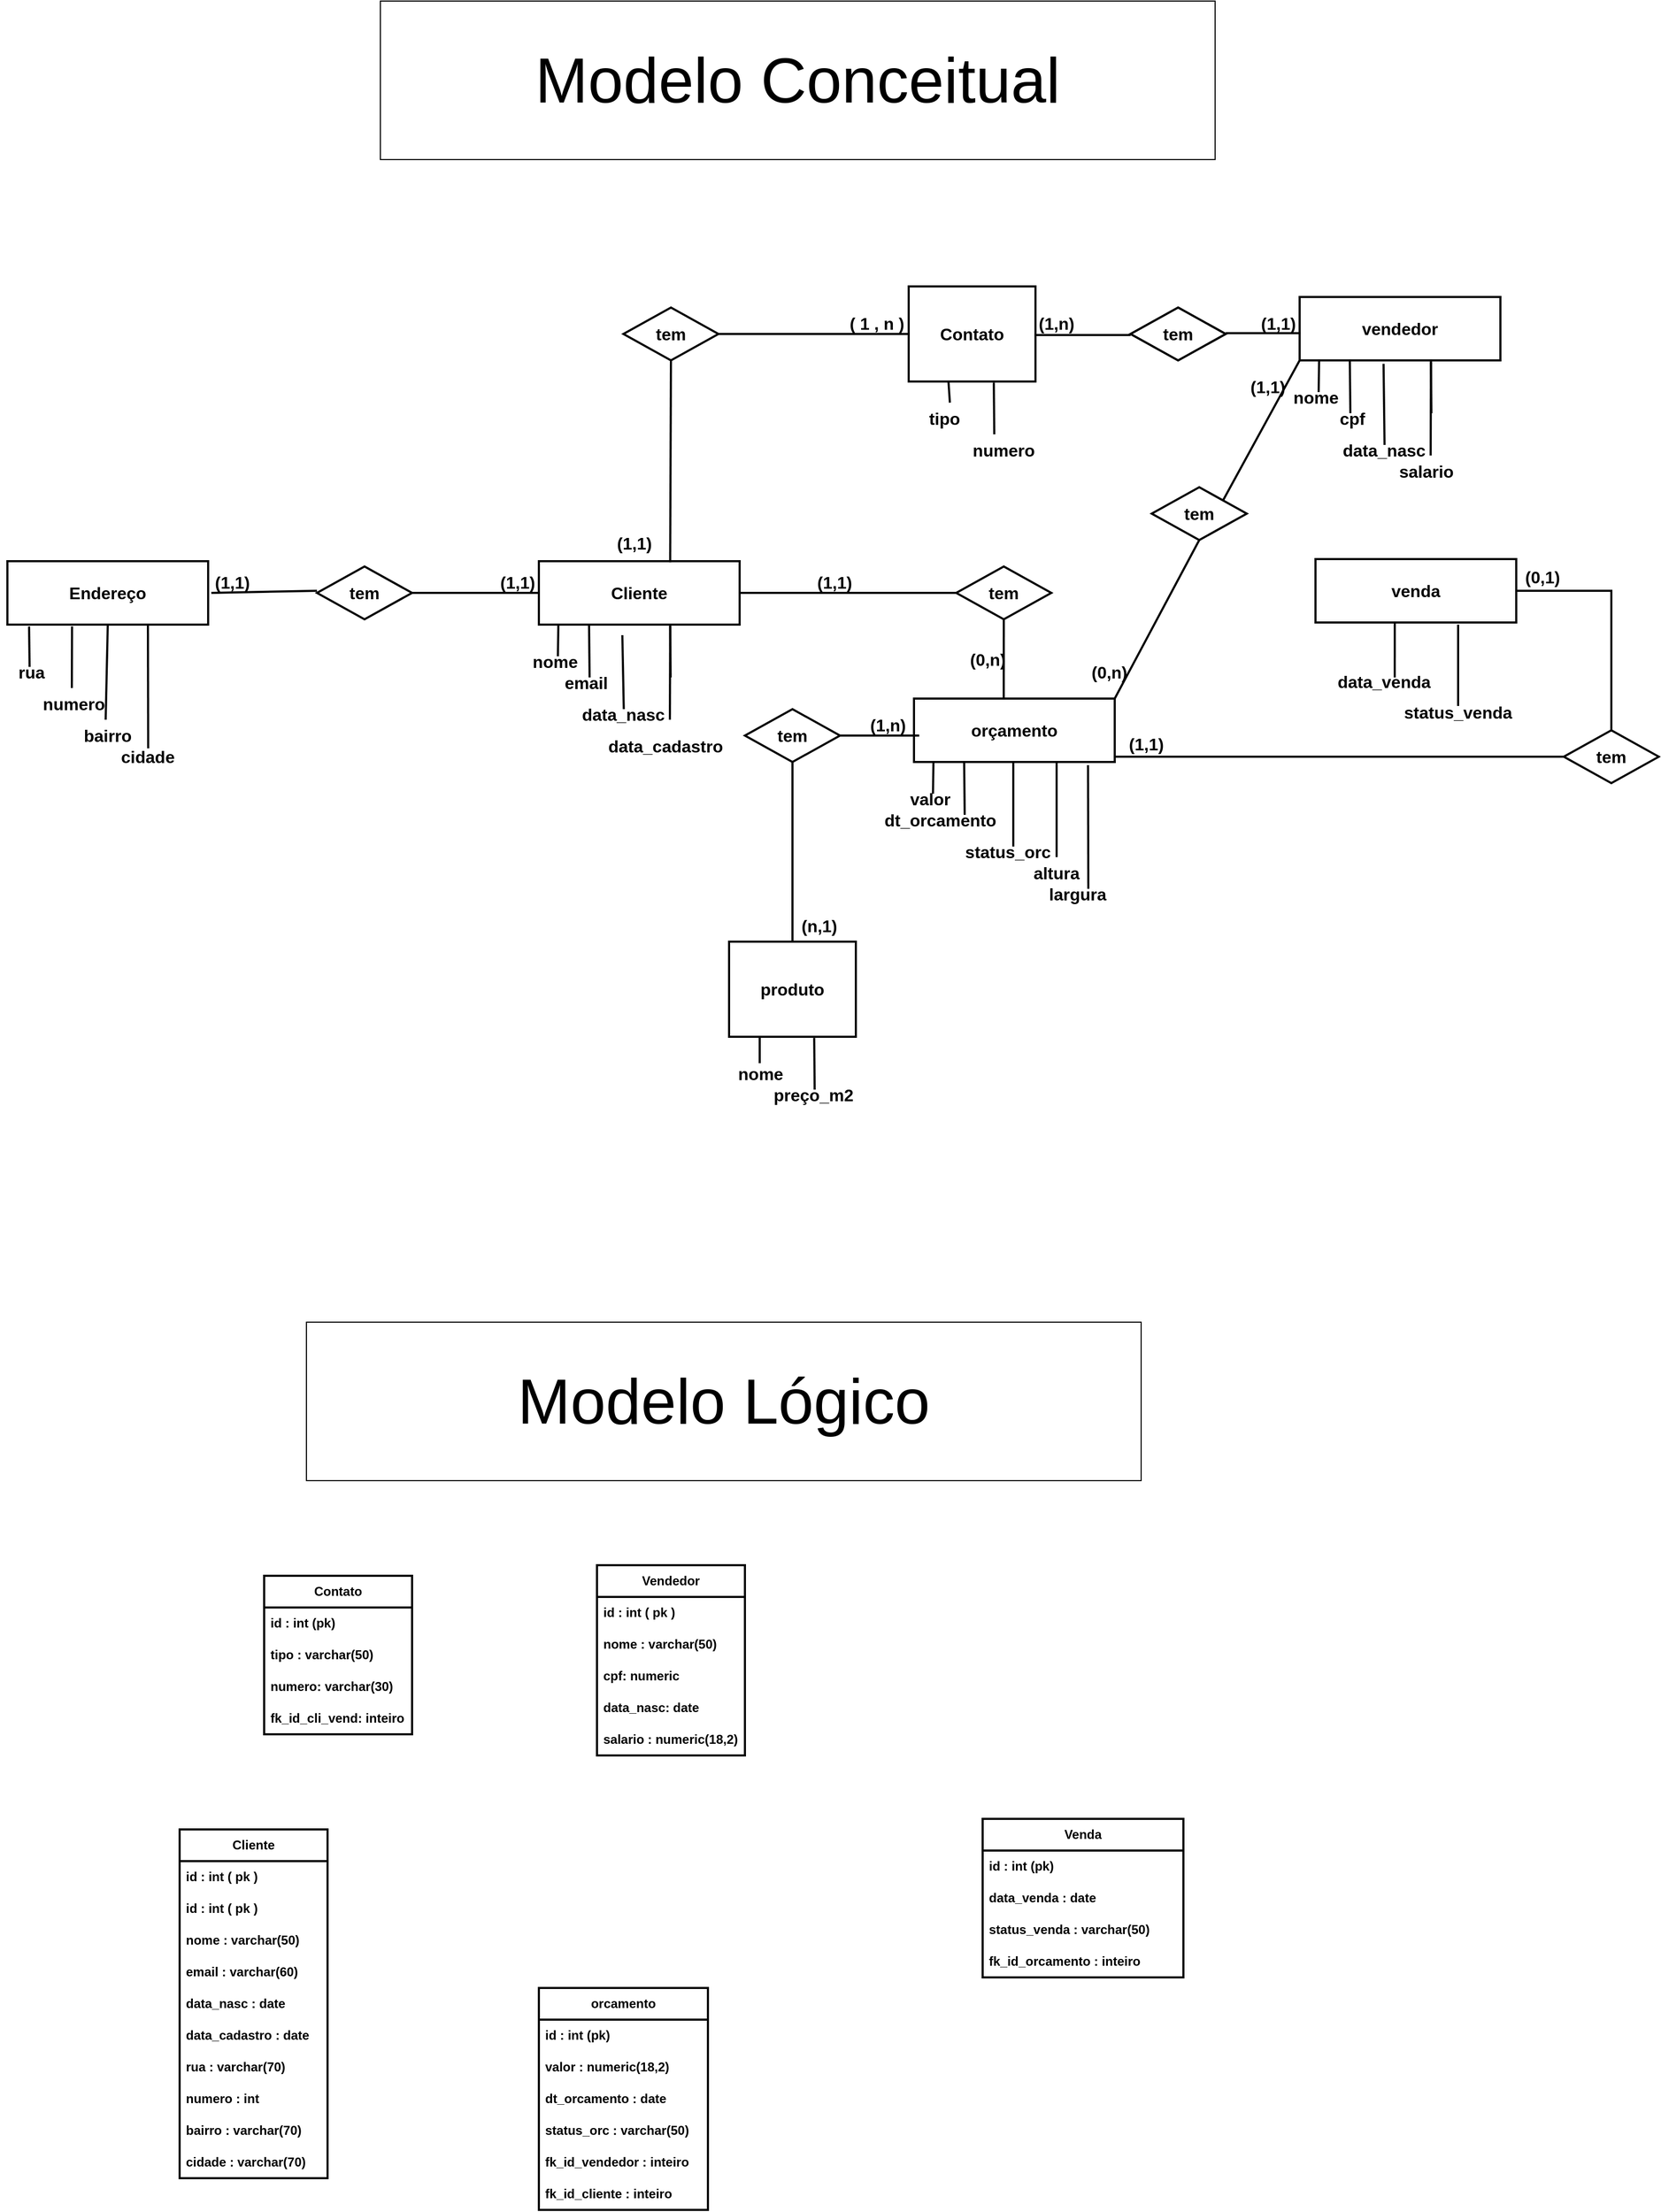 <mxfile version="24.9.2">
  <diagram name="Página-1" id="hU5ZX5LPVQsZuzWJwxls">
    <mxGraphModel dx="2200" dy="2339" grid="1" gridSize="10" guides="1" tooltips="1" connect="1" arrows="1" fold="1" page="1" pageScale="1" pageWidth="827" pageHeight="1169" math="0" shadow="0">
      <root>
        <mxCell id="0" />
        <mxCell id="1" parent="0" />
        <mxCell id="netVUuGkZEvjik__96yR-2" value="Cliente" style="rounded=0;whiteSpace=wrap;html=1;fontSize=16;strokeWidth=2;fontStyle=1" parent="1" vertex="1">
          <mxGeometry x="520" y="-600" width="190" height="60" as="geometry" />
        </mxCell>
        <mxCell id="netVUuGkZEvjik__96yR-3" value="tem" style="rhombus;whiteSpace=wrap;html=1;fontSize=16;strokeWidth=2;fontStyle=1" parent="1" vertex="1">
          <mxGeometry x="310" y="-595" width="90" height="50" as="geometry" />
        </mxCell>
        <mxCell id="netVUuGkZEvjik__96yR-4" value="" style="endArrow=none;html=1;rounded=0;exitX=0;exitY=0.5;exitDx=0;exitDy=0;entryX=1;entryY=0.5;entryDx=0;entryDy=0;fontSize=16;strokeColor=#000000;strokeWidth=2;fontStyle=1" parent="1" source="netVUuGkZEvjik__96yR-2" target="netVUuGkZEvjik__96yR-3" edge="1">
          <mxGeometry width="50" height="50" relative="1" as="geometry">
            <mxPoint x="880" y="-250" as="sourcePoint" />
            <mxPoint x="930" y="-300" as="targetPoint" />
          </mxGeometry>
        </mxCell>
        <mxCell id="netVUuGkZEvjik__96yR-5" value="Endereço" style="rounded=0;whiteSpace=wrap;html=1;fontSize=16;strokeWidth=2;fontStyle=1" parent="1" vertex="1">
          <mxGeometry x="17" y="-600" width="190" height="60" as="geometry" />
        </mxCell>
        <mxCell id="netVUuGkZEvjik__96yR-6" value="" style="endArrow=none;html=1;rounded=0;exitX=0;exitY=0.5;exitDx=0;exitDy=0;fontSize=16;strokeColor=#000000;strokeWidth=2;fontStyle=1" parent="1" edge="1">
          <mxGeometry width="50" height="50" relative="1" as="geometry">
            <mxPoint x="310" y="-572" as="sourcePoint" />
            <mxPoint x="210" y="-570" as="targetPoint" />
          </mxGeometry>
        </mxCell>
        <mxCell id="netVUuGkZEvjik__96yR-7" style="edgeStyle=orthogonalEdgeStyle;rounded=0;orthogonalLoop=1;jettySize=auto;html=1;exitX=0.5;exitY=1;exitDx=0;exitDy=0;fontSize=16;strokeWidth=2;fontStyle=1" parent="1" source="netVUuGkZEvjik__96yR-5" target="netVUuGkZEvjik__96yR-5" edge="1">
          <mxGeometry relative="1" as="geometry" />
        </mxCell>
        <mxCell id="netVUuGkZEvjik__96yR-8" value="nome" style="text;html=1;align=center;verticalAlign=middle;resizable=0;points=[];autosize=1;strokeColor=none;fillColor=none;fontSize=16;strokeWidth=2;fontStyle=1" parent="1" vertex="1">
          <mxGeometry x="505" y="-520" width="60" height="30" as="geometry" />
        </mxCell>
        <mxCell id="netVUuGkZEvjik__96yR-9" value="" style="endArrow=none;html=1;rounded=0;entryX=0.25;entryY=1;entryDx=0;entryDy=0;fontSize=16;strokeWidth=2;fontStyle=1" parent="1" target="netVUuGkZEvjik__96yR-2" edge="1">
          <mxGeometry width="50" height="50" relative="1" as="geometry">
            <mxPoint x="568" y="-490" as="sourcePoint" />
            <mxPoint x="890" y="-550" as="targetPoint" />
          </mxGeometry>
        </mxCell>
        <mxCell id="netVUuGkZEvjik__96yR-10" value="" style="endArrow=none;html=1;rounded=0;entryX=0.097;entryY=0.993;entryDx=0;entryDy=0;entryPerimeter=0;fontSize=16;strokeWidth=2;fontStyle=1" parent="1" target="netVUuGkZEvjik__96yR-2" edge="1">
          <mxGeometry width="50" height="50" relative="1" as="geometry">
            <mxPoint x="538" y="-510" as="sourcePoint" />
            <mxPoint x="890" y="-550" as="targetPoint" />
          </mxGeometry>
        </mxCell>
        <mxCell id="netVUuGkZEvjik__96yR-11" value="email&lt;span style=&quot;white-space: pre;&quot;&gt;&#x9;&lt;/span&gt;" style="text;html=1;align=center;verticalAlign=middle;whiteSpace=wrap;rounded=0;fontSize=16;strokeWidth=2;fontStyle=1" parent="1" vertex="1">
          <mxGeometry x="550" y="-500" width="60" height="30" as="geometry" />
        </mxCell>
        <mxCell id="netVUuGkZEvjik__96yR-12" value="" style="endArrow=none;html=1;rounded=0;entryX=0.423;entryY=0.993;entryDx=0;entryDy=0;entryPerimeter=0;fontSize=16;strokeWidth=2;fontStyle=1" parent="1" edge="1">
          <mxGeometry width="50" height="50" relative="1" as="geometry">
            <mxPoint x="908.989" y="-750" as="sourcePoint" />
            <mxPoint x="907.64" y="-770.0" as="targetPoint" />
          </mxGeometry>
        </mxCell>
        <mxCell id="netVUuGkZEvjik__96yR-13" value="data_nasc" style="text;html=1;align=center;verticalAlign=middle;whiteSpace=wrap;rounded=0;fontSize=16;strokeWidth=2;fontStyle=1" parent="1" vertex="1">
          <mxGeometry x="570" y="-470" width="60" height="30" as="geometry" />
        </mxCell>
        <mxCell id="netVUuGkZEvjik__96yR-14" value="" style="endArrow=none;html=1;rounded=0;entryX=0.649;entryY=1.011;entryDx=0;entryDy=0;entryPerimeter=0;fontSize=16;strokeWidth=2;fontStyle=1" parent="1" edge="1">
          <mxGeometry width="50" height="50" relative="1" as="geometry">
            <mxPoint x="951" y="-720" as="sourcePoint" />
            <mxPoint x="950.58" y="-768.92" as="targetPoint" />
          </mxGeometry>
        </mxCell>
        <mxCell id="netVUuGkZEvjik__96yR-15" value="data_cadastro" style="text;html=1;align=center;verticalAlign=middle;whiteSpace=wrap;rounded=0;fontSize=16;strokeWidth=2;fontStyle=1" parent="1" vertex="1">
          <mxGeometry x="610" y="-440" width="60" height="30" as="geometry" />
        </mxCell>
        <mxCell id="netVUuGkZEvjik__96yR-16" value="" style="endArrow=none;html=1;rounded=0;entryX=0.108;entryY=1.03;entryDx=0;entryDy=0;entryPerimeter=0;fontSize=16;strokeWidth=2;fontStyle=1" parent="1" target="netVUuGkZEvjik__96yR-5" edge="1">
          <mxGeometry width="50" height="50" relative="1" as="geometry">
            <mxPoint x="38" y="-500" as="sourcePoint" />
            <mxPoint x="-230" y="-500" as="targetPoint" />
          </mxGeometry>
        </mxCell>
        <mxCell id="netVUuGkZEvjik__96yR-17" value="rua" style="text;html=1;align=center;verticalAlign=middle;whiteSpace=wrap;rounded=0;fontSize=16;strokeWidth=2;fontStyle=1" parent="1" vertex="1">
          <mxGeometry x="10" y="-510" width="60" height="30" as="geometry" />
        </mxCell>
        <mxCell id="netVUuGkZEvjik__96yR-18" value="" style="endArrow=none;html=1;rounded=0;entryX=0.322;entryY=1.03;entryDx=0;entryDy=0;entryPerimeter=0;fontSize=16;strokeWidth=2;fontStyle=1" parent="1" target="netVUuGkZEvjik__96yR-5" edge="1">
          <mxGeometry width="50" height="50" relative="1" as="geometry">
            <mxPoint x="78" y="-480" as="sourcePoint" />
            <mxPoint x="-230" y="-500" as="targetPoint" />
          </mxGeometry>
        </mxCell>
        <mxCell id="netVUuGkZEvjik__96yR-19" value="numero" style="text;html=1;align=center;verticalAlign=middle;whiteSpace=wrap;rounded=0;fontSize=16;strokeWidth=2;fontStyle=1" parent="1" vertex="1">
          <mxGeometry x="50" y="-480" width="60" height="30" as="geometry" />
        </mxCell>
        <mxCell id="netVUuGkZEvjik__96yR-20" value="" style="endArrow=none;html=1;rounded=0;entryX=0.5;entryY=1;entryDx=0;entryDy=0;exitX=1;exitY=1;exitDx=0;exitDy=0;fontSize=16;strokeWidth=2;fontStyle=1" parent="1" source="netVUuGkZEvjik__96yR-19" target="netVUuGkZEvjik__96yR-5" edge="1">
          <mxGeometry width="50" height="50" relative="1" as="geometry">
            <mxPoint x="-280" y="-450" as="sourcePoint" />
            <mxPoint x="-230" y="-500" as="targetPoint" />
          </mxGeometry>
        </mxCell>
        <mxCell id="netVUuGkZEvjik__96yR-21" value="bairro" style="text;html=1;align=center;verticalAlign=middle;whiteSpace=wrap;rounded=0;fontSize=16;strokeWidth=2;fontStyle=1" parent="1" vertex="1">
          <mxGeometry x="82" y="-450" width="60" height="30" as="geometry" />
        </mxCell>
        <mxCell id="netVUuGkZEvjik__96yR-22" value="" style="endArrow=none;html=1;rounded=0;entryX=0.804;entryY=1.047;entryDx=0;entryDy=0;entryPerimeter=0;fontSize=16;strokeWidth=2;fontStyle=1" parent="1" edge="1">
          <mxGeometry width="50" height="50" relative="1" as="geometry">
            <mxPoint x="150.24" y="-422.82" as="sourcePoint" />
            <mxPoint x="150.0" y="-540" as="targetPoint" />
          </mxGeometry>
        </mxCell>
        <mxCell id="netVUuGkZEvjik__96yR-23" value="cidade" style="text;html=1;align=center;verticalAlign=middle;whiteSpace=wrap;rounded=0;fontSize=16;strokeWidth=2;fontStyle=1" parent="1" vertex="1">
          <mxGeometry x="120" y="-430" width="60" height="30" as="geometry" />
        </mxCell>
        <mxCell id="netVUuGkZEvjik__96yR-24" value="(1,1)" style="text;html=1;align=center;verticalAlign=middle;whiteSpace=wrap;rounded=0;fontSize=16;strokeWidth=2;fontStyle=1" parent="1" vertex="1">
          <mxGeometry x="200" y="-595" width="60" height="30" as="geometry" />
        </mxCell>
        <mxCell id="netVUuGkZEvjik__96yR-25" value="(1,1)" style="text;html=1;align=center;verticalAlign=middle;whiteSpace=wrap;rounded=0;fontSize=16;strokeWidth=2;fontStyle=1" parent="1" vertex="1">
          <mxGeometry x="470" y="-595" width="60" height="30" as="geometry" />
        </mxCell>
        <mxCell id="netVUuGkZEvjik__96yR-26" value="Contato" style="rounded=0;whiteSpace=wrap;html=1;fontSize=16;strokeWidth=2;fontStyle=1" parent="1" vertex="1">
          <mxGeometry x="870" y="-860" width="120" height="90" as="geometry" />
        </mxCell>
        <mxCell id="netVUuGkZEvjik__96yR-27" value="" style="endArrow=none;html=1;rounded=0;entryX=0;entryY=0.5;entryDx=0;entryDy=0;fontSize=16;strokeColor=#000000;strokeWidth=2;fontStyle=1" parent="1" target="netVUuGkZEvjik__96yR-26" edge="1">
          <mxGeometry width="50" height="50" relative="1" as="geometry">
            <mxPoint x="690" y="-815" as="sourcePoint" />
            <mxPoint x="890" y="-670" as="targetPoint" />
          </mxGeometry>
        </mxCell>
        <mxCell id="netVUuGkZEvjik__96yR-28" value="tem" style="rhombus;whiteSpace=wrap;html=1;fontSize=16;strokeWidth=2;fontStyle=1" parent="1" vertex="1">
          <mxGeometry x="600" y="-840" width="90" height="50" as="geometry" />
        </mxCell>
        <mxCell id="netVUuGkZEvjik__96yR-29" value="" style="endArrow=none;html=1;rounded=0;entryX=0.5;entryY=1;entryDx=0;entryDy=0;exitX=0.654;exitY=0.019;exitDx=0;exitDy=0;exitPerimeter=0;fontSize=16;strokeColor=#000000;strokeWidth=2;fontStyle=1" parent="1" source="netVUuGkZEvjik__96yR-2" target="netVUuGkZEvjik__96yR-28" edge="1">
          <mxGeometry width="50" height="50" relative="1" as="geometry">
            <mxPoint x="640" y="-610" as="sourcePoint" />
            <mxPoint x="890" y="-670" as="targetPoint" />
          </mxGeometry>
        </mxCell>
        <mxCell id="netVUuGkZEvjik__96yR-30" value="(1,1)" style="text;html=1;align=center;verticalAlign=middle;resizable=0;points=[];autosize=1;strokeColor=none;fillColor=none;fontSize=16;strokeWidth=2;fontStyle=1" parent="1" vertex="1">
          <mxGeometry x="580" y="-632" width="60" height="30" as="geometry" />
        </mxCell>
        <mxCell id="netVUuGkZEvjik__96yR-31" value="&lt;div&gt;( 1 , n )&lt;/div&gt;" style="text;html=1;align=center;verticalAlign=middle;whiteSpace=wrap;rounded=0;fontSize=16;strokeWidth=2;fontStyle=1" parent="1" vertex="1">
          <mxGeometry x="810" y="-840" width="60" height="30" as="geometry" />
        </mxCell>
        <mxCell id="netVUuGkZEvjik__96yR-32" value="" style="endArrow=none;html=1;rounded=0;fontSize=16;strokeWidth=2;fontStyle=1" parent="1" edge="1">
          <mxGeometry width="50" height="50" relative="1" as="geometry">
            <mxPoint x="600.36" y="-460" as="sourcePoint" />
            <mxPoint x="599" y="-530" as="targetPoint" />
          </mxGeometry>
        </mxCell>
        <mxCell id="netVUuGkZEvjik__96yR-33" value="" style="endArrow=none;html=1;rounded=0;entryX=0.649;entryY=1.011;entryDx=0;entryDy=0;entryPerimeter=0;fontSize=16;strokeWidth=2;fontStyle=1" parent="1" edge="1">
          <mxGeometry width="50" height="50" relative="1" as="geometry">
            <mxPoint x="644.71" y="-490" as="sourcePoint" />
            <mxPoint x="644.29" y="-538.92" as="targetPoint" />
          </mxGeometry>
        </mxCell>
        <mxCell id="netVUuGkZEvjik__96yR-34" value="" style="endArrow=none;html=1;rounded=0;entryX=0.649;entryY=1.011;entryDx=0;entryDy=0;entryPerimeter=0;fontSize=16;strokeWidth=2;fontStyle=1" parent="1" edge="1">
          <mxGeometry width="50" height="50" relative="1" as="geometry">
            <mxPoint x="644" y="-450" as="sourcePoint" />
            <mxPoint x="644.29" y="-538.92" as="targetPoint" />
          </mxGeometry>
        </mxCell>
        <mxCell id="netVUuGkZEvjik__96yR-35" value="tipo" style="text;html=1;align=center;verticalAlign=middle;whiteSpace=wrap;rounded=0;fontSize=16;strokeWidth=2;fontStyle=1" parent="1" vertex="1">
          <mxGeometry x="874" y="-750" width="60" height="30" as="geometry" />
        </mxCell>
        <mxCell id="netVUuGkZEvjik__96yR-36" value="numero" style="text;html=1;align=center;verticalAlign=middle;whiteSpace=wrap;rounded=0;fontSize=16;strokeWidth=2;fontStyle=1" parent="1" vertex="1">
          <mxGeometry x="930" y="-720" width="60" height="30" as="geometry" />
        </mxCell>
        <mxCell id="netVUuGkZEvjik__96yR-37" value="vendedor" style="rounded=0;whiteSpace=wrap;html=1;fontSize=16;strokeWidth=2;fontStyle=1" parent="1" vertex="1">
          <mxGeometry x="1240" y="-850" width="190" height="60" as="geometry" />
        </mxCell>
        <mxCell id="netVUuGkZEvjik__96yR-38" value="nome" style="text;html=1;align=center;verticalAlign=middle;resizable=0;points=[];autosize=1;strokeColor=none;fillColor=none;fontSize=16;strokeWidth=2;fontStyle=1" parent="1" vertex="1">
          <mxGeometry x="1225" y="-770" width="60" height="30" as="geometry" />
        </mxCell>
        <mxCell id="netVUuGkZEvjik__96yR-39" value="" style="endArrow=none;html=1;rounded=0;entryX=0.25;entryY=1;entryDx=0;entryDy=0;fontSize=16;strokeWidth=2;fontStyle=1" parent="1" target="netVUuGkZEvjik__96yR-37" edge="1">
          <mxGeometry width="50" height="50" relative="1" as="geometry">
            <mxPoint x="1288" y="-740" as="sourcePoint" />
            <mxPoint x="1610" y="-800" as="targetPoint" />
          </mxGeometry>
        </mxCell>
        <mxCell id="netVUuGkZEvjik__96yR-40" value="" style="endArrow=none;html=1;rounded=0;entryX=0.097;entryY=0.993;entryDx=0;entryDy=0;entryPerimeter=0;fontSize=16;strokeWidth=2;fontStyle=1" parent="1" target="netVUuGkZEvjik__96yR-37" edge="1">
          <mxGeometry width="50" height="50" relative="1" as="geometry">
            <mxPoint x="1258" y="-760" as="sourcePoint" />
            <mxPoint x="1610" y="-800" as="targetPoint" />
          </mxGeometry>
        </mxCell>
        <mxCell id="netVUuGkZEvjik__96yR-41" value="cpf" style="text;html=1;align=center;verticalAlign=middle;whiteSpace=wrap;rounded=0;fontSize=16;strokeWidth=2;fontStyle=1" parent="1" vertex="1">
          <mxGeometry x="1260" y="-750" width="60" height="30" as="geometry" />
        </mxCell>
        <mxCell id="netVUuGkZEvjik__96yR-42" value="data_nasc" style="text;html=1;align=center;verticalAlign=middle;whiteSpace=wrap;rounded=0;fontSize=16;strokeWidth=2;fontStyle=1" parent="1" vertex="1">
          <mxGeometry x="1290" y="-720" width="60" height="30" as="geometry" />
        </mxCell>
        <mxCell id="netVUuGkZEvjik__96yR-43" value="(1,1)" style="text;html=1;align=center;verticalAlign=middle;whiteSpace=wrap;rounded=0;fontSize=16;strokeWidth=2;fontStyle=1" parent="1" vertex="1">
          <mxGeometry x="1190" y="-840" width="60" height="30" as="geometry" />
        </mxCell>
        <mxCell id="netVUuGkZEvjik__96yR-44" value="" style="endArrow=none;html=1;rounded=0;entryX=0.418;entryY=1.055;entryDx=0;entryDy=0;entryPerimeter=0;fontSize=16;strokeWidth=2;fontStyle=1" parent="1" target="netVUuGkZEvjik__96yR-37" edge="1">
          <mxGeometry width="50" height="50" relative="1" as="geometry">
            <mxPoint x="1320.36" y="-710" as="sourcePoint" />
            <mxPoint x="1320" y="-740.0" as="targetPoint" />
          </mxGeometry>
        </mxCell>
        <mxCell id="netVUuGkZEvjik__96yR-45" value="" style="endArrow=none;html=1;rounded=0;entryX=0.649;entryY=1.011;entryDx=0;entryDy=0;entryPerimeter=0;fontSize=16;strokeWidth=2;fontStyle=1" parent="1" edge="1">
          <mxGeometry width="50" height="50" relative="1" as="geometry">
            <mxPoint x="1364.71" y="-740" as="sourcePoint" />
            <mxPoint x="1364.29" y="-788.92" as="targetPoint" />
          </mxGeometry>
        </mxCell>
        <mxCell id="netVUuGkZEvjik__96yR-46" value="" style="endArrow=none;html=1;rounded=0;entryX=0.649;entryY=1.011;entryDx=0;entryDy=0;entryPerimeter=0;fontSize=16;strokeWidth=2;fontStyle=1" parent="1" edge="1">
          <mxGeometry width="50" height="50" relative="1" as="geometry">
            <mxPoint x="1364" y="-700" as="sourcePoint" />
            <mxPoint x="1364.29" y="-788.92" as="targetPoint" />
          </mxGeometry>
        </mxCell>
        <mxCell id="netVUuGkZEvjik__96yR-47" value="tem" style="rhombus;whiteSpace=wrap;html=1;fontSize=16;strokeWidth=2;fontStyle=1" parent="1" vertex="1">
          <mxGeometry x="1080" y="-840" width="90" height="50" as="geometry" />
        </mxCell>
        <mxCell id="netVUuGkZEvjik__96yR-48" value="" style="endArrow=none;html=1;rounded=0;exitX=0;exitY=0.52;exitDx=0;exitDy=0;exitPerimeter=0;fontSize=16;strokeColor=#000000;strokeWidth=2;fontStyle=1" parent="1" source="netVUuGkZEvjik__96yR-47" edge="1">
          <mxGeometry width="50" height="50" relative="1" as="geometry">
            <mxPoint x="1080" y="-820" as="sourcePoint" />
            <mxPoint x="990" y="-814" as="targetPoint" />
          </mxGeometry>
        </mxCell>
        <mxCell id="netVUuGkZEvjik__96yR-49" value="" style="endArrow=none;html=1;rounded=0;exitX=0;exitY=0.52;exitDx=0;exitDy=0;exitPerimeter=0;fontSize=16;strokeColor=#000000;strokeWidth=2;fontStyle=1" parent="1" edge="1">
          <mxGeometry width="50" height="50" relative="1" as="geometry">
            <mxPoint x="1240" y="-815.71" as="sourcePoint" />
            <mxPoint x="1170" y="-815.71" as="targetPoint" />
          </mxGeometry>
        </mxCell>
        <mxCell id="netVUuGkZEvjik__96yR-50" value="tem" style="rhombus;whiteSpace=wrap;html=1;fontSize=16;strokeWidth=2;fontStyle=1" parent="1" vertex="1">
          <mxGeometry x="1080" y="-840" width="90" height="50" as="geometry" />
        </mxCell>
        <mxCell id="netVUuGkZEvjik__96yR-51" value="(1,n)" style="text;html=1;align=center;verticalAlign=middle;whiteSpace=wrap;rounded=0;fontSize=16;strokeWidth=2;fontStyle=1" parent="1" vertex="1">
          <mxGeometry x="980" y="-840" width="60" height="30" as="geometry" />
        </mxCell>
        <mxCell id="netVUuGkZEvjik__96yR-52" value="salario" style="text;html=1;align=center;verticalAlign=middle;whiteSpace=wrap;rounded=0;fontSize=16;strokeWidth=2;fontStyle=1" parent="1" vertex="1">
          <mxGeometry x="1330" y="-700" width="60" height="30" as="geometry" />
        </mxCell>
        <mxCell id="netVUuGkZEvjik__96yR-53" value="orçamento" style="rounded=0;whiteSpace=wrap;html=1;fontSize=16;strokeWidth=2;fontStyle=1" parent="1" vertex="1">
          <mxGeometry x="875" y="-470" width="190" height="60" as="geometry" />
        </mxCell>
        <mxCell id="netVUuGkZEvjik__96yR-54" value="valor" style="text;html=1;align=center;verticalAlign=middle;resizable=0;points=[];autosize=1;strokeColor=none;fillColor=none;fontSize=16;strokeWidth=2;fontStyle=1" parent="1" vertex="1">
          <mxGeometry x="860" y="-390" width="60" height="30" as="geometry" />
        </mxCell>
        <mxCell id="netVUuGkZEvjik__96yR-55" value="" style="endArrow=none;html=1;rounded=0;entryX=0.25;entryY=1;entryDx=0;entryDy=0;fontSize=16;strokeWidth=2;fontStyle=1" parent="1" target="netVUuGkZEvjik__96yR-53" edge="1">
          <mxGeometry width="50" height="50" relative="1" as="geometry">
            <mxPoint x="923" y="-360" as="sourcePoint" />
            <mxPoint x="1245" y="-420" as="targetPoint" />
          </mxGeometry>
        </mxCell>
        <mxCell id="netVUuGkZEvjik__96yR-56" value="" style="endArrow=none;html=1;rounded=0;entryX=0.097;entryY=0.993;entryDx=0;entryDy=0;entryPerimeter=0;fontSize=16;strokeWidth=2;fontStyle=1" parent="1" target="netVUuGkZEvjik__96yR-53" edge="1">
          <mxGeometry width="50" height="50" relative="1" as="geometry">
            <mxPoint x="893" y="-380" as="sourcePoint" />
            <mxPoint x="1245" y="-420" as="targetPoint" />
          </mxGeometry>
        </mxCell>
        <mxCell id="netVUuGkZEvjik__96yR-57" value="dt_orcamento" style="text;html=1;align=center;verticalAlign=middle;whiteSpace=wrap;rounded=0;fontSize=16;strokeWidth=2;fontStyle=1" parent="1" vertex="1">
          <mxGeometry x="870" y="-370" width="60" height="30" as="geometry" />
        </mxCell>
        <mxCell id="netVUuGkZEvjik__96yR-58" value="venda" style="rounded=0;whiteSpace=wrap;html=1;fontSize=16;strokeWidth=2;fontStyle=1" parent="1" vertex="1">
          <mxGeometry x="1255" y="-602" width="190" height="60" as="geometry" />
        </mxCell>
        <mxCell id="netVUuGkZEvjik__96yR-60" value="" style="endArrow=none;html=1;rounded=0;entryX=0.395;entryY=1;entryDx=0;entryDy=0;fontSize=16;entryPerimeter=0;strokeWidth=2;fontStyle=1" parent="1" target="netVUuGkZEvjik__96yR-58" edge="1">
          <mxGeometry width="50" height="50" relative="1" as="geometry">
            <mxPoint x="1330" y="-490" as="sourcePoint" />
            <mxPoint x="1625" y="-552" as="targetPoint" />
          </mxGeometry>
        </mxCell>
        <mxCell id="netVUuGkZEvjik__96yR-62" value="data_venda" style="text;html=1;align=center;verticalAlign=middle;whiteSpace=wrap;rounded=0;fontSize=16;strokeWidth=2;fontStyle=1" parent="1" vertex="1">
          <mxGeometry x="1290" y="-500" width="60" height="28" as="geometry" />
        </mxCell>
        <mxCell id="netVUuGkZEvjik__96yR-63" value="status_venda" style="text;html=1;align=center;verticalAlign=middle;whiteSpace=wrap;rounded=0;fontSize=16;strokeWidth=2;fontStyle=1" parent="1" vertex="1">
          <mxGeometry x="1360" y="-472" width="60" height="30" as="geometry" />
        </mxCell>
        <mxCell id="netVUuGkZEvjik__96yR-64" value="" style="endArrow=none;html=1;rounded=0;fontSize=16;strokeWidth=2;fontStyle=1" parent="1" edge="1">
          <mxGeometry width="50" height="50" relative="1" as="geometry">
            <mxPoint x="969" y="-330" as="sourcePoint" />
            <mxPoint x="969" y="-410" as="targetPoint" />
          </mxGeometry>
        </mxCell>
        <mxCell id="netVUuGkZEvjik__96yR-66" value="status_orc" style="text;html=1;align=center;verticalAlign=middle;whiteSpace=wrap;rounded=0;fontSize=16;strokeWidth=2;fontStyle=1" parent="1" vertex="1">
          <mxGeometry x="934" y="-340" width="60" height="30" as="geometry" />
        </mxCell>
        <mxCell id="netVUuGkZEvjik__96yR-67" value="" style="endArrow=none;html=1;rounded=0;entryX=0.418;entryY=1.055;entryDx=0;entryDy=0;entryPerimeter=0;fontSize=16;strokeWidth=2;fontStyle=1" parent="1" edge="1">
          <mxGeometry width="50" height="50" relative="1" as="geometry">
            <mxPoint x="1390" y="-463" as="sourcePoint" />
            <mxPoint x="1390" y="-540" as="targetPoint" />
          </mxGeometry>
        </mxCell>
        <mxCell id="netVUuGkZEvjik__96yR-68" value="tem" style="rhombus;whiteSpace=wrap;html=1;fontSize=16;strokeWidth=2;fontStyle=1" parent="1" vertex="1">
          <mxGeometry x="915" y="-595" width="90" height="50" as="geometry" />
        </mxCell>
        <mxCell id="netVUuGkZEvjik__96yR-69" value="" style="endArrow=none;html=1;rounded=0;exitX=1;exitY=0.5;exitDx=0;exitDy=0;entryX=0;entryY=0.5;entryDx=0;entryDy=0;strokeColor=#000000;strokeWidth=2;fontStyle=1" parent="1" source="netVUuGkZEvjik__96yR-2" target="netVUuGkZEvjik__96yR-68" edge="1">
          <mxGeometry width="50" height="50" relative="1" as="geometry">
            <mxPoint x="860" y="-480" as="sourcePoint" />
            <mxPoint x="910" y="-530" as="targetPoint" />
          </mxGeometry>
        </mxCell>
        <mxCell id="netVUuGkZEvjik__96yR-70" value="" style="endArrow=none;html=1;rounded=0;entryX=0.5;entryY=1;entryDx=0;entryDy=0;exitX=0.447;exitY=0;exitDx=0;exitDy=0;exitPerimeter=0;strokeWidth=2;fontStyle=1" parent="1" source="netVUuGkZEvjik__96yR-53" target="netVUuGkZEvjik__96yR-68" edge="1">
          <mxGeometry width="50" height="50" relative="1" as="geometry">
            <mxPoint x="960" y="-480" as="sourcePoint" />
            <mxPoint x="910" y="-530" as="targetPoint" />
          </mxGeometry>
        </mxCell>
        <mxCell id="netVUuGkZEvjik__96yR-71" value="(0,n)" style="text;html=1;align=center;verticalAlign=middle;whiteSpace=wrap;rounded=0;fontSize=16;strokeWidth=2;fontStyle=1" parent="1" vertex="1">
          <mxGeometry x="915" y="-522" width="60" height="30" as="geometry" />
        </mxCell>
        <mxCell id="netVUuGkZEvjik__96yR-72" value="(1,1)" style="text;html=1;align=center;verticalAlign=middle;whiteSpace=wrap;rounded=0;fontSize=16;strokeWidth=2;fontStyle=1" parent="1" vertex="1">
          <mxGeometry x="770" y="-595" width="60" height="30" as="geometry" />
        </mxCell>
        <mxCell id="netVUuGkZEvjik__96yR-73" value="tem" style="rhombus;whiteSpace=wrap;html=1;fontSize=16;strokeWidth=2;fontStyle=1" parent="1" vertex="1">
          <mxGeometry x="1100" y="-670" width="90" height="50" as="geometry" />
        </mxCell>
        <mxCell id="netVUuGkZEvjik__96yR-74" value="" style="endArrow=none;html=1;rounded=0;entryX=0.5;entryY=1;entryDx=0;entryDy=0;exitX=1;exitY=0;exitDx=0;exitDy=0;strokeColor=#000000;strokeWidth=2;fontStyle=1" parent="1" source="netVUuGkZEvjik__96yR-53" target="netVUuGkZEvjik__96yR-73" edge="1">
          <mxGeometry width="50" height="50" relative="1" as="geometry">
            <mxPoint x="1130" y="-430" as="sourcePoint" />
            <mxPoint x="1130" y="-500" as="targetPoint" />
          </mxGeometry>
        </mxCell>
        <mxCell id="netVUuGkZEvjik__96yR-75" value="" style="endArrow=none;html=1;rounded=0;entryX=0;entryY=1;entryDx=0;entryDy=0;exitX=1;exitY=0;exitDx=0;exitDy=0;strokeColor=#000000;strokeWidth=2;fontStyle=1" parent="1" source="netVUuGkZEvjik__96yR-73" target="netVUuGkZEvjik__96yR-37" edge="1">
          <mxGeometry width="50" height="50" relative="1" as="geometry">
            <mxPoint x="860" y="-480" as="sourcePoint" />
            <mxPoint x="910" y="-530" as="targetPoint" />
          </mxGeometry>
        </mxCell>
        <mxCell id="netVUuGkZEvjik__96yR-76" value="(0,n)" style="text;html=1;align=center;verticalAlign=middle;whiteSpace=wrap;rounded=0;fontSize=16;strokeWidth=2;fontStyle=1" parent="1" vertex="1">
          <mxGeometry x="1030" y="-510" width="60" height="30" as="geometry" />
        </mxCell>
        <mxCell id="netVUuGkZEvjik__96yR-77" value="(1,1)" style="text;html=1;align=center;verticalAlign=middle;whiteSpace=wrap;rounded=0;fontSize=16;strokeWidth=2;fontStyle=1" parent="1" vertex="1">
          <mxGeometry x="1180" y="-780" width="60" height="30" as="geometry" />
        </mxCell>
        <mxCell id="netVUuGkZEvjik__96yR-78" value="" style="endArrow=none;html=1;rounded=0;exitX=1;exitY=0;exitDx=0;exitDy=0;strokeColor=#000000;strokeWidth=2;fontStyle=1" parent="1" edge="1">
          <mxGeometry width="50" height="50" relative="1" as="geometry">
            <mxPoint x="1065" y="-415" as="sourcePoint" />
            <mxPoint x="1490" y="-415" as="targetPoint" />
          </mxGeometry>
        </mxCell>
        <mxCell id="netVUuGkZEvjik__96yR-79" value="tem" style="rhombus;whiteSpace=wrap;html=1;fontSize=16;strokeWidth=2;fontStyle=1" parent="1" vertex="1">
          <mxGeometry x="1490" y="-440" width="90" height="50" as="geometry" />
        </mxCell>
        <mxCell id="netVUuGkZEvjik__96yR-80" value="" style="endArrow=none;html=1;rounded=0;entryX=1;entryY=0.5;entryDx=0;entryDy=0;exitX=0.5;exitY=0;exitDx=0;exitDy=0;strokeColor=#000000;strokeWidth=2;fontStyle=1" parent="1" source="netVUuGkZEvjik__96yR-79" target="netVUuGkZEvjik__96yR-58" edge="1">
          <mxGeometry width="50" height="50" relative="1" as="geometry">
            <mxPoint x="1075" y="-460" as="sourcePoint" />
            <mxPoint x="1155" y="-610" as="targetPoint" />
            <Array as="points">
              <mxPoint x="1535" y="-572" />
            </Array>
          </mxGeometry>
        </mxCell>
        <mxCell id="netVUuGkZEvjik__96yR-81" value="(1,1)" style="text;html=1;align=center;verticalAlign=middle;whiteSpace=wrap;rounded=0;fontSize=16;strokeWidth=2;fontStyle=1" parent="1" vertex="1">
          <mxGeometry x="1065" y="-442" width="60" height="30" as="geometry" />
        </mxCell>
        <mxCell id="netVUuGkZEvjik__96yR-82" value="(0,1)" style="text;html=1;align=center;verticalAlign=middle;whiteSpace=wrap;rounded=0;fontSize=16;strokeWidth=2;fontStyle=1" parent="1" vertex="1">
          <mxGeometry x="1440" y="-600" width="60" height="30" as="geometry" />
        </mxCell>
        <mxCell id="netVUuGkZEvjik__96yR-94" value="Cliente" style="swimlane;fontStyle=1;childLayout=stackLayout;horizontal=1;startSize=30;horizontalStack=0;resizeParent=1;resizeParentMax=0;resizeLast=0;collapsible=1;marginBottom=0;whiteSpace=wrap;html=1;strokeWidth=2;" parent="1" vertex="1">
          <mxGeometry x="180" y="600" width="140" height="330" as="geometry" />
        </mxCell>
        <mxCell id="OcVE1X4_rPC0cB77x4OH-1" value="id : int ( pk )" style="text;strokeColor=none;fillColor=none;align=left;verticalAlign=middle;spacingLeft=4;spacingRight=4;overflow=hidden;points=[[0,0.5],[1,0.5]];portConstraint=eastwest;rotatable=0;whiteSpace=wrap;html=1;fontStyle=1;strokeWidth=2;" vertex="1" parent="netVUuGkZEvjik__96yR-94">
          <mxGeometry y="30" width="140" height="30" as="geometry" />
        </mxCell>
        <mxCell id="netVUuGkZEvjik__96yR-95" value="id : int ( pk )" style="text;strokeColor=none;fillColor=none;align=left;verticalAlign=middle;spacingLeft=4;spacingRight=4;overflow=hidden;points=[[0,0.5],[1,0.5]];portConstraint=eastwest;rotatable=0;whiteSpace=wrap;html=1;fontStyle=1;strokeWidth=2;" parent="netVUuGkZEvjik__96yR-94" vertex="1">
          <mxGeometry y="60" width="140" height="30" as="geometry" />
        </mxCell>
        <mxCell id="netVUuGkZEvjik__96yR-100" value="nome : varchar(50)" style="text;strokeColor=none;fillColor=none;align=left;verticalAlign=middle;spacingLeft=4;spacingRight=4;overflow=hidden;points=[[0,0.5],[1,0.5]];portConstraint=eastwest;rotatable=0;whiteSpace=wrap;html=1;fontStyle=1;strokeWidth=2;" parent="netVUuGkZEvjik__96yR-94" vertex="1">
          <mxGeometry y="90" width="140" height="30" as="geometry" />
        </mxCell>
        <mxCell id="netVUuGkZEvjik__96yR-96" value="email : varchar(60)&amp;nbsp;" style="text;strokeColor=none;fillColor=none;align=left;verticalAlign=middle;spacingLeft=4;spacingRight=4;overflow=hidden;points=[[0,0.5],[1,0.5]];portConstraint=eastwest;rotatable=0;whiteSpace=wrap;html=1;fontStyle=1;strokeWidth=2;" parent="netVUuGkZEvjik__96yR-94" vertex="1">
          <mxGeometry y="120" width="140" height="30" as="geometry" />
        </mxCell>
        <mxCell id="netVUuGkZEvjik__96yR-97" value="data_nasc : date" style="text;strokeColor=none;fillColor=none;align=left;verticalAlign=middle;spacingLeft=4;spacingRight=4;overflow=hidden;points=[[0,0.5],[1,0.5]];portConstraint=eastwest;rotatable=0;whiteSpace=wrap;html=1;fontStyle=1;strokeWidth=2;" parent="netVUuGkZEvjik__96yR-94" vertex="1">
          <mxGeometry y="150" width="140" height="30" as="geometry" />
        </mxCell>
        <mxCell id="netVUuGkZEvjik__96yR-98" value="data_cadastro : date" style="text;strokeColor=none;fillColor=none;align=left;verticalAlign=middle;spacingLeft=4;spacingRight=4;overflow=hidden;points=[[0,0.5],[1,0.5]];portConstraint=eastwest;rotatable=0;whiteSpace=wrap;html=1;fontStyle=1;strokeWidth=2;" parent="netVUuGkZEvjik__96yR-94" vertex="1">
          <mxGeometry y="180" width="140" height="30" as="geometry" />
        </mxCell>
        <mxCell id="netVUuGkZEvjik__96yR-101" value="rua : varchar(70)" style="text;strokeColor=none;fillColor=none;align=left;verticalAlign=middle;spacingLeft=4;spacingRight=4;overflow=hidden;points=[[0,0.5],[1,0.5]];portConstraint=eastwest;rotatable=0;whiteSpace=wrap;html=1;fontStyle=1;strokeWidth=2;" parent="netVUuGkZEvjik__96yR-94" vertex="1">
          <mxGeometry y="210" width="140" height="30" as="geometry" />
        </mxCell>
        <mxCell id="netVUuGkZEvjik__96yR-102" value="numero : int&amp;nbsp;" style="text;strokeColor=none;fillColor=none;align=left;verticalAlign=middle;spacingLeft=4;spacingRight=4;overflow=hidden;points=[[0,0.5],[1,0.5]];portConstraint=eastwest;rotatable=0;whiteSpace=wrap;html=1;fontStyle=1;strokeWidth=2;" parent="netVUuGkZEvjik__96yR-94" vertex="1">
          <mxGeometry y="240" width="140" height="30" as="geometry" />
        </mxCell>
        <mxCell id="netVUuGkZEvjik__96yR-104" value="bairro : varchar(70)" style="text;strokeColor=none;fillColor=none;align=left;verticalAlign=middle;spacingLeft=4;spacingRight=4;overflow=hidden;points=[[0,0.5],[1,0.5]];portConstraint=eastwest;rotatable=0;whiteSpace=wrap;html=1;fontStyle=1;strokeWidth=2;" parent="netVUuGkZEvjik__96yR-94" vertex="1">
          <mxGeometry y="270" width="140" height="30" as="geometry" />
        </mxCell>
        <mxCell id="netVUuGkZEvjik__96yR-105" value="cidade : varchar(70)" style="text;strokeColor=none;fillColor=none;align=left;verticalAlign=middle;spacingLeft=4;spacingRight=4;overflow=hidden;points=[[0,0.5],[1,0.5]];portConstraint=eastwest;rotatable=0;whiteSpace=wrap;html=1;fontStyle=1;strokeWidth=2;" parent="netVUuGkZEvjik__96yR-94" vertex="1">
          <mxGeometry y="300" width="140" height="30" as="geometry" />
        </mxCell>
        <mxCell id="netVUuGkZEvjik__96yR-106" value="Vendedor" style="swimlane;fontStyle=1;childLayout=stackLayout;horizontal=1;startSize=30;horizontalStack=0;resizeParent=1;resizeParentMax=0;resizeLast=0;collapsible=1;marginBottom=0;whiteSpace=wrap;html=1;strokeWidth=2;" parent="1" vertex="1">
          <mxGeometry x="575" y="350" width="140" height="180" as="geometry" />
        </mxCell>
        <mxCell id="netVUuGkZEvjik__96yR-107" value="id : int ( pk )&amp;nbsp;" style="text;strokeColor=none;fillColor=none;align=left;verticalAlign=middle;spacingLeft=4;spacingRight=4;overflow=hidden;points=[[0,0.5],[1,0.5]];portConstraint=eastwest;rotatable=0;whiteSpace=wrap;html=1;fontStyle=1;strokeWidth=2;" parent="netVUuGkZEvjik__96yR-106" vertex="1">
          <mxGeometry y="30" width="140" height="30" as="geometry" />
        </mxCell>
        <mxCell id="netVUuGkZEvjik__96yR-108" value="nome : varchar(50)" style="text;strokeColor=none;fillColor=none;align=left;verticalAlign=middle;spacingLeft=4;spacingRight=4;overflow=hidden;points=[[0,0.5],[1,0.5]];portConstraint=eastwest;rotatable=0;whiteSpace=wrap;html=1;fontStyle=1;strokeWidth=2;" parent="netVUuGkZEvjik__96yR-106" vertex="1">
          <mxGeometry y="60" width="140" height="30" as="geometry" />
        </mxCell>
        <mxCell id="netVUuGkZEvjik__96yR-109" value="cpf: numeric" style="text;strokeColor=none;fillColor=none;align=left;verticalAlign=middle;spacingLeft=4;spacingRight=4;overflow=hidden;points=[[0,0.5],[1,0.5]];portConstraint=eastwest;rotatable=0;whiteSpace=wrap;html=1;fontStyle=1;strokeWidth=2;" parent="netVUuGkZEvjik__96yR-106" vertex="1">
          <mxGeometry y="90" width="140" height="30" as="geometry" />
        </mxCell>
        <mxCell id="netVUuGkZEvjik__96yR-112" value="data_nasc: date" style="text;strokeColor=none;fillColor=none;align=left;verticalAlign=middle;spacingLeft=4;spacingRight=4;overflow=hidden;points=[[0,0.5],[1,0.5]];portConstraint=eastwest;rotatable=0;whiteSpace=wrap;html=1;fontStyle=1;strokeWidth=2;" parent="netVUuGkZEvjik__96yR-106" vertex="1">
          <mxGeometry y="120" width="140" height="30" as="geometry" />
        </mxCell>
        <mxCell id="netVUuGkZEvjik__96yR-113" value="salario : numeric(18,2)" style="text;strokeColor=none;fillColor=none;align=left;verticalAlign=middle;spacingLeft=4;spacingRight=4;overflow=hidden;points=[[0,0.5],[1,0.5]];portConstraint=eastwest;rotatable=0;whiteSpace=wrap;html=1;fontStyle=1;strokeWidth=2;" parent="netVUuGkZEvjik__96yR-106" vertex="1">
          <mxGeometry y="150" width="140" height="30" as="geometry" />
        </mxCell>
        <mxCell id="netVUuGkZEvjik__96yR-114" value="Contato" style="swimlane;fontStyle=1;childLayout=stackLayout;horizontal=1;startSize=30;horizontalStack=0;resizeParent=1;resizeParentMax=0;resizeLast=0;collapsible=1;marginBottom=0;whiteSpace=wrap;html=1;strokeWidth=2;" parent="1" vertex="1">
          <mxGeometry x="260" y="360" width="140" height="150" as="geometry" />
        </mxCell>
        <mxCell id="netVUuGkZEvjik__96yR-128" value="id : int (pk)" style="text;strokeColor=none;fillColor=none;align=left;verticalAlign=middle;spacingLeft=4;spacingRight=4;overflow=hidden;points=[[0,0.5],[1,0.5]];portConstraint=eastwest;rotatable=0;whiteSpace=wrap;html=1;fontStyle=1;strokeWidth=2;" parent="netVUuGkZEvjik__96yR-114" vertex="1">
          <mxGeometry y="30" width="140" height="30" as="geometry" />
        </mxCell>
        <mxCell id="netVUuGkZEvjik__96yR-115" value="tipo : varchar(50)" style="text;strokeColor=none;fillColor=none;align=left;verticalAlign=middle;spacingLeft=4;spacingRight=4;overflow=hidden;points=[[0,0.5],[1,0.5]];portConstraint=eastwest;rotatable=0;whiteSpace=wrap;html=1;fontStyle=1;strokeWidth=2;" parent="netVUuGkZEvjik__96yR-114" vertex="1">
          <mxGeometry y="60" width="140" height="30" as="geometry" />
        </mxCell>
        <mxCell id="netVUuGkZEvjik__96yR-116" value="numero: varchar(30)" style="text;strokeColor=none;fillColor=none;align=left;verticalAlign=middle;spacingLeft=4;spacingRight=4;overflow=hidden;points=[[0,0.5],[1,0.5]];portConstraint=eastwest;rotatable=0;whiteSpace=wrap;html=1;fontStyle=1;strokeWidth=2;" parent="netVUuGkZEvjik__96yR-114" vertex="1">
          <mxGeometry y="90" width="140" height="30" as="geometry" />
        </mxCell>
        <mxCell id="netVUuGkZEvjik__96yR-139" value="fk_id_cli_vend: inteiro" style="text;strokeColor=none;fillColor=none;align=left;verticalAlign=middle;spacingLeft=4;spacingRight=4;overflow=hidden;points=[[0,0.5],[1,0.5]];portConstraint=eastwest;rotatable=0;whiteSpace=wrap;html=1;fontStyle=1;strokeWidth=2;" parent="netVUuGkZEvjik__96yR-114" vertex="1">
          <mxGeometry y="120" width="140" height="30" as="geometry" />
        </mxCell>
        <mxCell id="netVUuGkZEvjik__96yR-118" value="orcamento" style="swimlane;fontStyle=1;childLayout=stackLayout;horizontal=1;startSize=30;horizontalStack=0;resizeParent=1;resizeParentMax=0;resizeLast=0;collapsible=1;marginBottom=0;whiteSpace=wrap;html=1;strokeWidth=2;" parent="1" vertex="1">
          <mxGeometry x="520" y="750" width="160" height="210" as="geometry">
            <mxRectangle x="570" y="620" width="100" height="30" as="alternateBounds" />
          </mxGeometry>
        </mxCell>
        <mxCell id="netVUuGkZEvjik__96yR-127" value="id : int (pk)" style="text;strokeColor=none;fillColor=none;align=left;verticalAlign=middle;spacingLeft=4;spacingRight=4;overflow=hidden;points=[[0,0.5],[1,0.5]];portConstraint=eastwest;rotatable=0;whiteSpace=wrap;html=1;fontStyle=1;strokeWidth=2;" parent="netVUuGkZEvjik__96yR-118" vertex="1">
          <mxGeometry y="30" width="160" height="30" as="geometry" />
        </mxCell>
        <mxCell id="netVUuGkZEvjik__96yR-119" value="valor : numeric(18,2)" style="text;strokeColor=none;fillColor=none;align=left;verticalAlign=middle;spacingLeft=4;spacingRight=4;overflow=hidden;points=[[0,0.5],[1,0.5]];portConstraint=eastwest;rotatable=0;whiteSpace=wrap;html=1;fontStyle=1;strokeWidth=2;" parent="netVUuGkZEvjik__96yR-118" vertex="1">
          <mxGeometry y="60" width="160" height="30" as="geometry" />
        </mxCell>
        <mxCell id="netVUuGkZEvjik__96yR-120" value="dt_orcamento : date" style="text;strokeColor=none;fillColor=none;align=left;verticalAlign=middle;spacingLeft=4;spacingRight=4;overflow=hidden;points=[[0,0.5],[1,0.5]];portConstraint=eastwest;rotatable=0;whiteSpace=wrap;html=1;fontStyle=1;strokeWidth=2;" parent="netVUuGkZEvjik__96yR-118" vertex="1">
          <mxGeometry y="90" width="160" height="30" as="geometry" />
        </mxCell>
        <mxCell id="netVUuGkZEvjik__96yR-121" value="status_orc : varchar(50)" style="text;strokeColor=none;fillColor=none;align=left;verticalAlign=middle;spacingLeft=4;spacingRight=4;overflow=hidden;points=[[0,0.5],[1,0.5]];portConstraint=eastwest;rotatable=0;whiteSpace=wrap;html=1;fontStyle=1;strokeWidth=2;" parent="netVUuGkZEvjik__96yR-118" vertex="1">
          <mxGeometry y="120" width="160" height="30" as="geometry" />
        </mxCell>
        <mxCell id="netVUuGkZEvjik__96yR-130" value="fk_id_vendedor : inteiro" style="text;strokeColor=none;fillColor=none;align=left;verticalAlign=middle;spacingLeft=4;spacingRight=4;overflow=hidden;points=[[0,0.5],[1,0.5]];portConstraint=eastwest;rotatable=0;whiteSpace=wrap;html=1;fontStyle=1;strokeWidth=2;" parent="netVUuGkZEvjik__96yR-118" vertex="1">
          <mxGeometry y="150" width="160" height="30" as="geometry" />
        </mxCell>
        <mxCell id="netVUuGkZEvjik__96yR-137" value="fk_id_cliente : inteiro" style="text;strokeColor=none;fillColor=none;align=left;verticalAlign=middle;spacingLeft=4;spacingRight=4;overflow=hidden;points=[[0,0.5],[1,0.5]];portConstraint=eastwest;rotatable=0;whiteSpace=wrap;html=1;fontStyle=1;strokeWidth=2;" parent="netVUuGkZEvjik__96yR-118" vertex="1">
          <mxGeometry y="180" width="160" height="30" as="geometry" />
        </mxCell>
        <mxCell id="netVUuGkZEvjik__96yR-122" value="Venda" style="swimlane;fontStyle=1;childLayout=stackLayout;horizontal=1;startSize=30;horizontalStack=0;resizeParent=1;resizeParentMax=0;resizeLast=0;collapsible=1;marginBottom=0;whiteSpace=wrap;html=1;strokeWidth=2;" parent="1" vertex="1">
          <mxGeometry x="940" y="590" width="190" height="150" as="geometry" />
        </mxCell>
        <mxCell id="netVUuGkZEvjik__96yR-124" value="id : int (pk)" style="text;strokeColor=none;fillColor=none;align=left;verticalAlign=middle;spacingLeft=4;spacingRight=4;overflow=hidden;points=[[0,0.5],[1,0.5]];portConstraint=eastwest;rotatable=0;whiteSpace=wrap;html=1;fontStyle=1;strokeWidth=2;" parent="netVUuGkZEvjik__96yR-122" vertex="1">
          <mxGeometry y="30" width="190" height="30" as="geometry" />
        </mxCell>
        <mxCell id="netVUuGkZEvjik__96yR-126" value="data_venda : date" style="text;strokeColor=none;fillColor=none;align=left;verticalAlign=middle;spacingLeft=4;spacingRight=4;overflow=hidden;points=[[0,0.5],[1,0.5]];portConstraint=eastwest;rotatable=0;whiteSpace=wrap;html=1;fontStyle=1;strokeWidth=2;" parent="netVUuGkZEvjik__96yR-122" vertex="1">
          <mxGeometry y="60" width="190" height="30" as="geometry" />
        </mxCell>
        <mxCell id="netVUuGkZEvjik__96yR-125" value="status_venda : varchar(50)" style="text;strokeColor=none;fillColor=none;align=left;verticalAlign=middle;spacingLeft=4;spacingRight=4;overflow=hidden;points=[[0,0.5],[1,0.5]];portConstraint=eastwest;rotatable=0;whiteSpace=wrap;html=1;fontStyle=1;strokeWidth=2;" parent="netVUuGkZEvjik__96yR-122" vertex="1">
          <mxGeometry y="90" width="190" height="30" as="geometry" />
        </mxCell>
        <mxCell id="netVUuGkZEvjik__96yR-129" value="fk_id_orcamento : inteiro" style="text;strokeColor=none;fillColor=none;align=left;verticalAlign=middle;spacingLeft=4;spacingRight=4;overflow=hidden;points=[[0,0.5],[1,0.5]];portConstraint=eastwest;rotatable=0;whiteSpace=wrap;html=1;fontStyle=1;strokeWidth=2;" parent="netVUuGkZEvjik__96yR-122" vertex="1">
          <mxGeometry y="120" width="190" height="30" as="geometry" />
        </mxCell>
        <mxCell id="OcVE1X4_rPC0cB77x4OH-3" value="" style="endArrow=none;html=1;rounded=0;fontStyle=1;strokeWidth=2;" edge="1" parent="1">
          <mxGeometry width="50" height="50" relative="1" as="geometry">
            <mxPoint x="1010" y="-320" as="sourcePoint" />
            <mxPoint x="1010" y="-410" as="targetPoint" />
          </mxGeometry>
        </mxCell>
        <mxCell id="OcVE1X4_rPC0cB77x4OH-4" value="altura" style="text;html=1;align=center;verticalAlign=middle;whiteSpace=wrap;rounded=0;fontStyle=1;fontSize=16;" vertex="1" parent="1">
          <mxGeometry x="980" y="-320" width="60" height="30" as="geometry" />
        </mxCell>
        <mxCell id="OcVE1X4_rPC0cB77x4OH-7" value="" style="endArrow=none;html=1;rounded=0;entryX=0.867;entryY=1.05;entryDx=0;entryDy=0;entryPerimeter=0;exitX=1;exitY=1;exitDx=0;exitDy=0;fontStyle=1;strokeWidth=2;" edge="1" parent="1" source="OcVE1X4_rPC0cB77x4OH-4" target="netVUuGkZEvjik__96yR-53">
          <mxGeometry width="50" height="50" relative="1" as="geometry">
            <mxPoint x="770" y="-300" as="sourcePoint" />
            <mxPoint x="820" y="-350" as="targetPoint" />
          </mxGeometry>
        </mxCell>
        <mxCell id="OcVE1X4_rPC0cB77x4OH-9" value="largura" style="text;html=1;align=center;verticalAlign=middle;whiteSpace=wrap;rounded=0;fontStyle=1;fontSize=16;" vertex="1" parent="1">
          <mxGeometry x="1000" y="-300" width="60" height="30" as="geometry" />
        </mxCell>
        <mxCell id="OcVE1X4_rPC0cB77x4OH-13" value="" style="endArrow=none;html=1;rounded=0;fontSize=16;strokeWidth=2;fontStyle=1" edge="1" parent="1">
          <mxGeometry width="50" height="50" relative="1" as="geometry">
            <mxPoint x="729" y="-125" as="sourcePoint" />
            <mxPoint x="729" y="-160" as="targetPoint" />
          </mxGeometry>
        </mxCell>
        <mxCell id="OcVE1X4_rPC0cB77x4OH-14" value="" style="endArrow=none;html=1;rounded=0;entryX=0.649;entryY=1.011;entryDx=0;entryDy=0;entryPerimeter=0;fontSize=16;strokeWidth=2;fontStyle=1" edge="1" parent="1">
          <mxGeometry width="50" height="50" relative="1" as="geometry">
            <mxPoint x="781" y="-100" as="sourcePoint" />
            <mxPoint x="780.58" y="-148.92" as="targetPoint" />
          </mxGeometry>
        </mxCell>
        <mxCell id="OcVE1X4_rPC0cB77x4OH-15" value="produto" style="rounded=0;whiteSpace=wrap;html=1;fontSize=16;strokeWidth=2;fontStyle=1" vertex="1" parent="1">
          <mxGeometry x="700" y="-240" width="120" height="90" as="geometry" />
        </mxCell>
        <mxCell id="OcVE1X4_rPC0cB77x4OH-16" value="nome" style="text;html=1;align=center;verticalAlign=middle;whiteSpace=wrap;rounded=0;fontSize=16;strokeWidth=2;fontStyle=1" vertex="1" parent="1">
          <mxGeometry x="700" y="-130" width="60" height="30" as="geometry" />
        </mxCell>
        <mxCell id="OcVE1X4_rPC0cB77x4OH-17" value="preço_m2" style="text;html=1;align=center;verticalAlign=middle;whiteSpace=wrap;rounded=0;fontSize=16;strokeWidth=2;fontStyle=1" vertex="1" parent="1">
          <mxGeometry x="750" y="-110" width="60" height="30" as="geometry" />
        </mxCell>
        <mxCell id="OcVE1X4_rPC0cB77x4OH-20" value="tem" style="rhombus;whiteSpace=wrap;html=1;fontSize=16;strokeWidth=2;fontStyle=1" vertex="1" parent="1">
          <mxGeometry x="715" y="-460" width="90" height="50" as="geometry" />
        </mxCell>
        <mxCell id="OcVE1X4_rPC0cB77x4OH-21" value="" style="endArrow=none;html=1;rounded=0;exitX=0.5;exitY=0;exitDx=0;exitDy=0;entryX=0.5;entryY=1;entryDx=0;entryDy=0;strokeWidth=2;" edge="1" parent="1" source="OcVE1X4_rPC0cB77x4OH-15" target="OcVE1X4_rPC0cB77x4OH-20">
          <mxGeometry width="50" height="50" relative="1" as="geometry">
            <mxPoint x="710" y="-290" as="sourcePoint" />
            <mxPoint x="760" y="-340" as="targetPoint" />
          </mxGeometry>
        </mxCell>
        <mxCell id="OcVE1X4_rPC0cB77x4OH-22" value="" style="endArrow=none;html=1;rounded=0;exitX=1;exitY=0.5;exitDx=0;exitDy=0;strokeWidth=2;entryX=0.026;entryY=0.583;entryDx=0;entryDy=0;entryPerimeter=0;" edge="1" parent="1" source="OcVE1X4_rPC0cB77x4OH-20" target="netVUuGkZEvjik__96yR-53">
          <mxGeometry width="50" height="50" relative="1" as="geometry">
            <mxPoint x="710" y="-290" as="sourcePoint" />
            <mxPoint x="870" y="-435" as="targetPoint" />
          </mxGeometry>
        </mxCell>
        <mxCell id="OcVE1X4_rPC0cB77x4OH-31" value="(n,1)" style="text;html=1;align=center;verticalAlign=middle;resizable=0;points=[];autosize=1;strokeColor=none;fillColor=none;fontSize=16;fontStyle=1" vertex="1" parent="1">
          <mxGeometry x="755" y="-270" width="60" height="30" as="geometry" />
        </mxCell>
        <mxCell id="OcVE1X4_rPC0cB77x4OH-32" value="(1,n)" style="text;html=1;align=center;verticalAlign=middle;resizable=0;points=[];autosize=1;strokeColor=none;fillColor=none;fontSize=16;fontStyle=1" vertex="1" parent="1">
          <mxGeometry x="820" y="-460" width="60" height="30" as="geometry" />
        </mxCell>
        <mxCell id="OcVE1X4_rPC0cB77x4OH-33" value="&lt;font style=&quot;font-size: 60px;&quot;&gt;Modelo Conceitual&lt;/font&gt;" style="rounded=0;whiteSpace=wrap;html=1;" vertex="1" parent="1">
          <mxGeometry x="370" y="-1130" width="790" height="150" as="geometry" />
        </mxCell>
        <mxCell id="OcVE1X4_rPC0cB77x4OH-34" value="&lt;font style=&quot;font-size: 60px;&quot;&gt;Modelo Lógico&lt;/font&gt;" style="rounded=0;whiteSpace=wrap;html=1;" vertex="1" parent="1">
          <mxGeometry x="300" y="120" width="790" height="150" as="geometry" />
        </mxCell>
      </root>
    </mxGraphModel>
  </diagram>
</mxfile>
